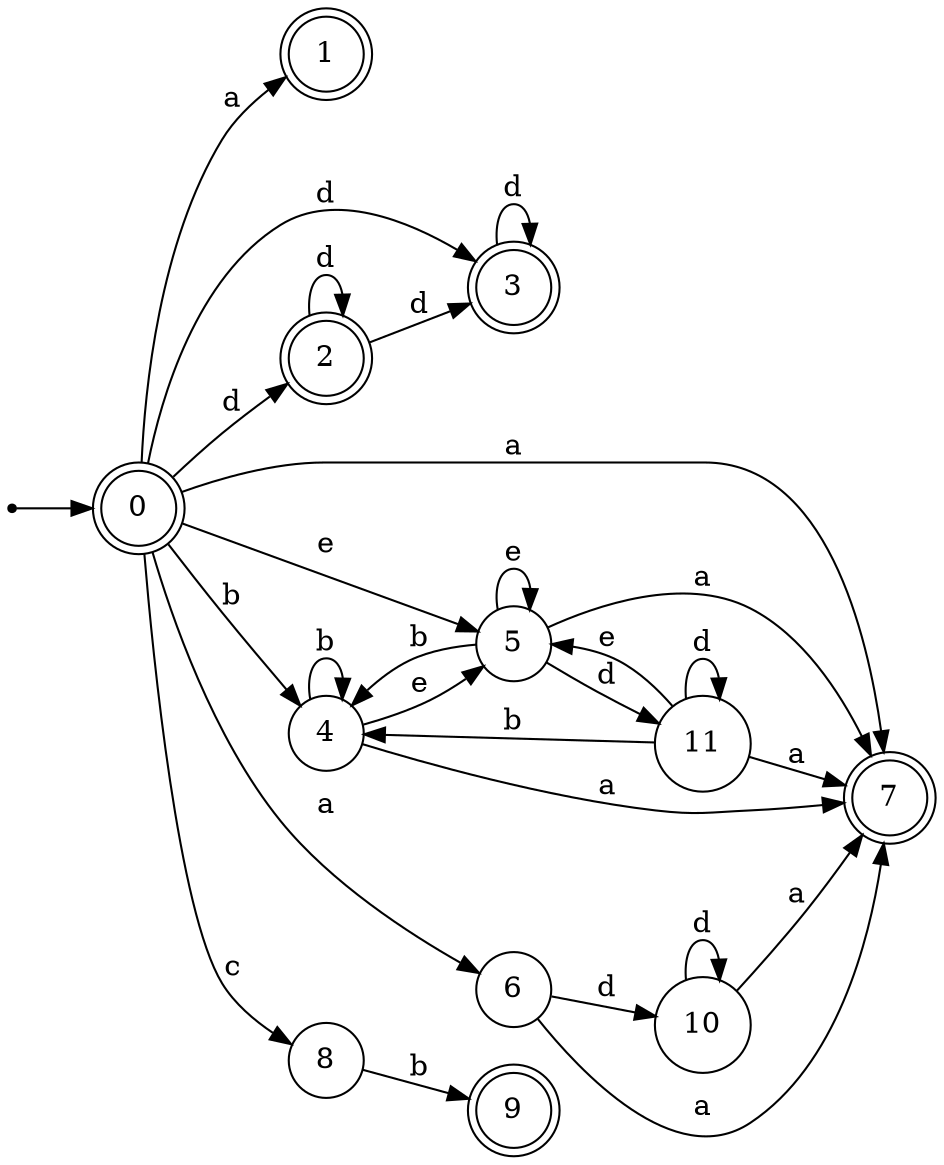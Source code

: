 digraph finite_state_machine {
rankdir=LR;
size="20,20";
node [shape = point]; "dummy0"
node [shape = doublecircle]; "0";"dummy0" -> "0";
node [shape = doublecircle]; "1";node [shape = doublecircle]; "2";node [shape = doublecircle]; "3";node [shape = circle]; "4";
node [shape = circle]; "5";
node [shape = circle]; "6";
node [shape = doublecircle]; "7";node [shape = circle]; "8";
node [shape = doublecircle]; "9";node [shape = circle]; "10";
node [shape = circle]; "11";
"0" -> "1" [label = "a"];
 "0" -> "6" [label = "a"];
 "0" -> "7" [label = "a"];
 "0" -> "2" [label = "d"];
 "0" -> "3" [label = "d"];
 "0" -> "4" [label = "b"];
 "0" -> "5" [label = "e"];
 "0" -> "8" [label = "c"];
 "8" -> "9" [label = "b"];
 "6" -> "10" [label = "d"];
 "6" -> "7" [label = "a"];
 "10" -> "10" [label = "d"];
 "10" -> "7" [label = "a"];
 "5" -> "5" [label = "e"];
 "5" -> "11" [label = "d"];
 "5" -> "4" [label = "b"];
 "5" -> "7" [label = "a"];
 "11" -> "11" [label = "d"];
 "11" -> "5" [label = "e"];
 "11" -> "4" [label = "b"];
 "11" -> "7" [label = "a"];
 "4" -> "4" [label = "b"];
 "4" -> "5" [label = "e"];
 "4" -> "7" [label = "a"];
 "3" -> "3" [label = "d"];
 "2" -> "2" [label = "d"];
 "2" -> "3" [label = "d"];
 }
